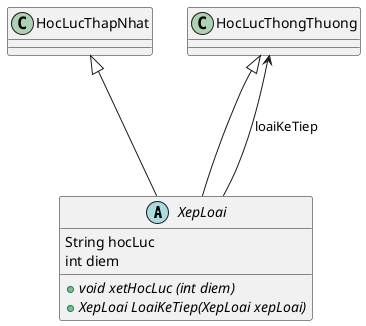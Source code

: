 @startuml
'https://plantuml.com/sequence-diagram

  abstract XepLoai{
       String hocLuc
       int diem
       + {abstract} void xetHocLuc (int diem)
       + {abstract} XepLoai LoaiKeTiep(XepLoai xepLoai)
    }

    class HocLucThapNhat{

    }

    class HocLucThongThuong{

    }
    HocLucThapNhat <|--- XepLoai

    HocLucThongThuong <|--- XepLoai

    HocLucThongThuong <--- XepLoai: loaiKeTiep

@enduml